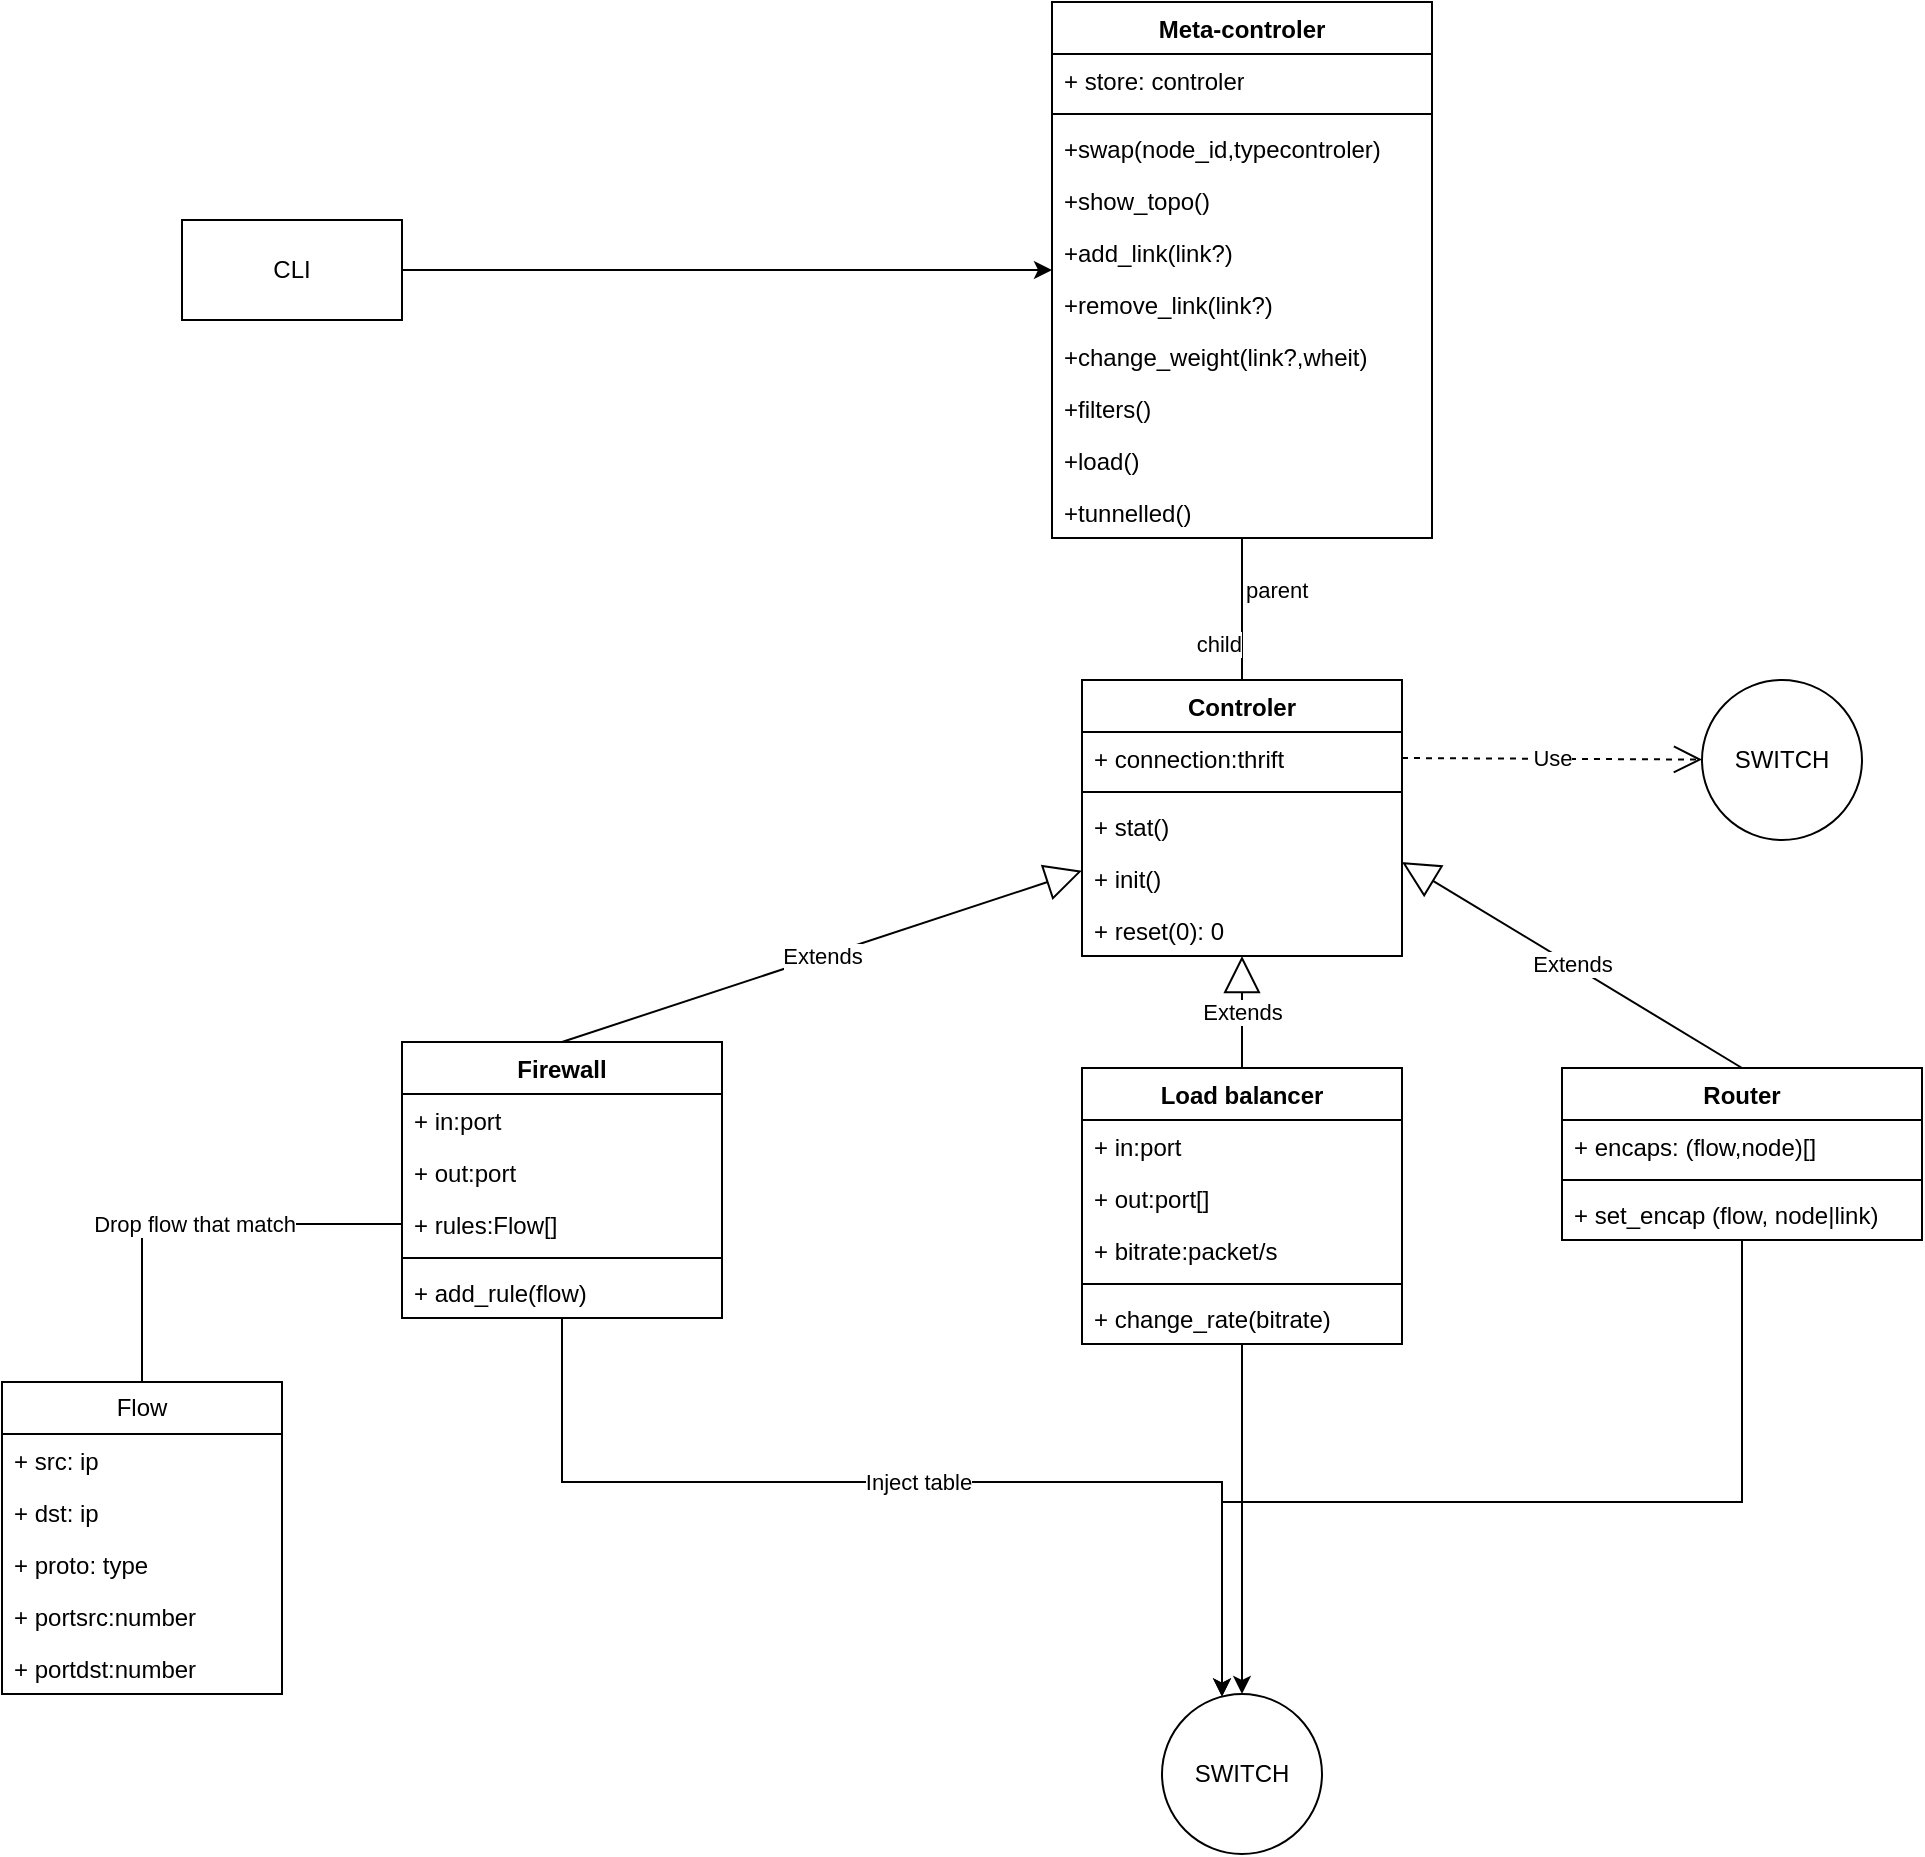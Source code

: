 <mxfile version="22.1.15" type="device">
  <diagram name="Page-1" id="mjf4j6tV2Rkin2G509Ff">
    <mxGraphModel dx="2497" dy="2020" grid="1" gridSize="10" guides="1" tooltips="1" connect="1" arrows="1" fold="1" page="1" pageScale="1" pageWidth="850" pageHeight="1100" math="0" shadow="0">
      <root>
        <mxCell id="0" />
        <mxCell id="1" parent="0" />
        <mxCell id="SbCfVzSeFVcJPsJ953uN-68" value="Inject table" style="edgeStyle=orthogonalEdgeStyle;rounded=0;orthogonalLoop=1;jettySize=auto;html=1;" edge="1" parent="1" source="SbCfVzSeFVcJPsJ953uN-7" target="SbCfVzSeFVcJPsJ953uN-62">
          <mxGeometry relative="1" as="geometry">
            <Array as="points">
              <mxPoint x="70" y="600" />
              <mxPoint x="400" y="600" />
            </Array>
          </mxGeometry>
        </mxCell>
        <mxCell id="SbCfVzSeFVcJPsJ953uN-7" value="Firewall" style="swimlane;fontStyle=1;align=center;verticalAlign=top;childLayout=stackLayout;horizontal=1;startSize=26;horizontalStack=0;resizeParent=1;resizeParentMax=0;resizeLast=0;collapsible=1;marginBottom=0;whiteSpace=wrap;html=1;" vertex="1" parent="1">
          <mxGeometry x="-10" y="380" width="160" height="138" as="geometry" />
        </mxCell>
        <mxCell id="SbCfVzSeFVcJPsJ953uN-44" value="+ in:port" style="text;strokeColor=none;fillColor=none;align=left;verticalAlign=top;spacingLeft=4;spacingRight=4;overflow=hidden;rotatable=0;points=[[0,0.5],[1,0.5]];portConstraint=eastwest;whiteSpace=wrap;html=1;" vertex="1" parent="SbCfVzSeFVcJPsJ953uN-7">
          <mxGeometry y="26" width="160" height="26" as="geometry" />
        </mxCell>
        <mxCell id="SbCfVzSeFVcJPsJ953uN-45" value="+ out:port" style="text;strokeColor=none;fillColor=none;align=left;verticalAlign=top;spacingLeft=4;spacingRight=4;overflow=hidden;rotatable=0;points=[[0,0.5],[1,0.5]];portConstraint=eastwest;whiteSpace=wrap;html=1;" vertex="1" parent="SbCfVzSeFVcJPsJ953uN-7">
          <mxGeometry y="52" width="160" height="26" as="geometry" />
        </mxCell>
        <mxCell id="SbCfVzSeFVcJPsJ953uN-8" value="+ rules:Flow[]" style="text;strokeColor=none;fillColor=none;align=left;verticalAlign=top;spacingLeft=4;spacingRight=4;overflow=hidden;rotatable=0;points=[[0,0.5],[1,0.5]];portConstraint=eastwest;whiteSpace=wrap;html=1;" vertex="1" parent="SbCfVzSeFVcJPsJ953uN-7">
          <mxGeometry y="78" width="160" height="26" as="geometry" />
        </mxCell>
        <mxCell id="SbCfVzSeFVcJPsJ953uN-9" value="" style="line;strokeWidth=1;fillColor=none;align=left;verticalAlign=middle;spacingTop=-1;spacingLeft=3;spacingRight=3;rotatable=0;labelPosition=right;points=[];portConstraint=eastwest;strokeColor=inherit;" vertex="1" parent="SbCfVzSeFVcJPsJ953uN-7">
          <mxGeometry y="104" width="160" height="8" as="geometry" />
        </mxCell>
        <mxCell id="SbCfVzSeFVcJPsJ953uN-72" value="+ add_rule(flow)" style="text;strokeColor=none;fillColor=none;align=left;verticalAlign=top;spacingLeft=4;spacingRight=4;overflow=hidden;rotatable=0;points=[[0,0.5],[1,0.5]];portConstraint=eastwest;whiteSpace=wrap;html=1;" vertex="1" parent="SbCfVzSeFVcJPsJ953uN-7">
          <mxGeometry y="112" width="160" height="26" as="geometry" />
        </mxCell>
        <mxCell id="SbCfVzSeFVcJPsJ953uN-14" value="&lt;div&gt;Meta-controler&lt;/div&gt;" style="swimlane;fontStyle=1;align=center;verticalAlign=top;childLayout=stackLayout;horizontal=1;startSize=26;horizontalStack=0;resizeParent=1;resizeParentMax=0;resizeLast=0;collapsible=1;marginBottom=0;whiteSpace=wrap;html=1;" vertex="1" parent="1">
          <mxGeometry x="315" y="-140" width="190" height="268" as="geometry" />
        </mxCell>
        <mxCell id="SbCfVzSeFVcJPsJ953uN-15" value="+ store: controler" style="text;strokeColor=none;fillColor=none;align=left;verticalAlign=top;spacingLeft=4;spacingRight=4;overflow=hidden;rotatable=0;points=[[0,0.5],[1,0.5]];portConstraint=eastwest;whiteSpace=wrap;html=1;" vertex="1" parent="SbCfVzSeFVcJPsJ953uN-14">
          <mxGeometry y="26" width="190" height="26" as="geometry" />
        </mxCell>
        <mxCell id="SbCfVzSeFVcJPsJ953uN-16" value="" style="line;strokeWidth=1;fillColor=none;align=left;verticalAlign=middle;spacingTop=-1;spacingLeft=3;spacingRight=3;rotatable=0;labelPosition=right;points=[];portConstraint=eastwest;strokeColor=inherit;" vertex="1" parent="SbCfVzSeFVcJPsJ953uN-14">
          <mxGeometry y="52" width="190" height="8" as="geometry" />
        </mxCell>
        <mxCell id="SbCfVzSeFVcJPsJ953uN-17" value="+swap(node_id,typecontroler) " style="text;strokeColor=none;fillColor=none;align=left;verticalAlign=top;spacingLeft=4;spacingRight=4;overflow=hidden;rotatable=0;points=[[0,0.5],[1,0.5]];portConstraint=eastwest;whiteSpace=wrap;html=1;" vertex="1" parent="SbCfVzSeFVcJPsJ953uN-14">
          <mxGeometry y="60" width="190" height="26" as="geometry" />
        </mxCell>
        <mxCell id="SbCfVzSeFVcJPsJ953uN-76" value="+show_topo() " style="text;strokeColor=none;fillColor=none;align=left;verticalAlign=top;spacingLeft=4;spacingRight=4;overflow=hidden;rotatable=0;points=[[0,0.5],[1,0.5]];portConstraint=eastwest;whiteSpace=wrap;html=1;" vertex="1" parent="SbCfVzSeFVcJPsJ953uN-14">
          <mxGeometry y="86" width="190" height="26" as="geometry" />
        </mxCell>
        <mxCell id="SbCfVzSeFVcJPsJ953uN-82" value="+add_link(link?) " style="text;strokeColor=none;fillColor=none;align=left;verticalAlign=top;spacingLeft=4;spacingRight=4;overflow=hidden;rotatable=0;points=[[0,0.5],[1,0.5]];portConstraint=eastwest;whiteSpace=wrap;html=1;" vertex="1" parent="SbCfVzSeFVcJPsJ953uN-14">
          <mxGeometry y="112" width="190" height="26" as="geometry" />
        </mxCell>
        <mxCell id="SbCfVzSeFVcJPsJ953uN-83" value="+remove_link(link?) " style="text;strokeColor=none;fillColor=none;align=left;verticalAlign=top;spacingLeft=4;spacingRight=4;overflow=hidden;rotatable=0;points=[[0,0.5],[1,0.5]];portConstraint=eastwest;whiteSpace=wrap;html=1;" vertex="1" parent="SbCfVzSeFVcJPsJ953uN-14">
          <mxGeometry y="138" width="190" height="26" as="geometry" />
        </mxCell>
        <mxCell id="SbCfVzSeFVcJPsJ953uN-84" value="+change_weight(link?,wheit) " style="text;strokeColor=none;fillColor=none;align=left;verticalAlign=top;spacingLeft=4;spacingRight=4;overflow=hidden;rotatable=0;points=[[0,0.5],[1,0.5]];portConstraint=eastwest;whiteSpace=wrap;html=1;" vertex="1" parent="SbCfVzSeFVcJPsJ953uN-14">
          <mxGeometry y="164" width="190" height="26" as="geometry" />
        </mxCell>
        <mxCell id="SbCfVzSeFVcJPsJ953uN-85" value="+filters() " style="text;strokeColor=none;fillColor=none;align=left;verticalAlign=top;spacingLeft=4;spacingRight=4;overflow=hidden;rotatable=0;points=[[0,0.5],[1,0.5]];portConstraint=eastwest;whiteSpace=wrap;html=1;" vertex="1" parent="SbCfVzSeFVcJPsJ953uN-14">
          <mxGeometry y="190" width="190" height="26" as="geometry" />
        </mxCell>
        <mxCell id="SbCfVzSeFVcJPsJ953uN-86" value="+load() " style="text;strokeColor=none;fillColor=none;align=left;verticalAlign=top;spacingLeft=4;spacingRight=4;overflow=hidden;rotatable=0;points=[[0,0.5],[1,0.5]];portConstraint=eastwest;whiteSpace=wrap;html=1;" vertex="1" parent="SbCfVzSeFVcJPsJ953uN-14">
          <mxGeometry y="216" width="190" height="26" as="geometry" />
        </mxCell>
        <mxCell id="SbCfVzSeFVcJPsJ953uN-87" value="+tunnelled() " style="text;strokeColor=none;fillColor=none;align=left;verticalAlign=top;spacingLeft=4;spacingRight=4;overflow=hidden;rotatable=0;points=[[0,0.5],[1,0.5]];portConstraint=eastwest;whiteSpace=wrap;html=1;" vertex="1" parent="SbCfVzSeFVcJPsJ953uN-14">
          <mxGeometry y="242" width="190" height="26" as="geometry" />
        </mxCell>
        <mxCell id="SbCfVzSeFVcJPsJ953uN-74" style="edgeStyle=orthogonalEdgeStyle;rounded=0;orthogonalLoop=1;jettySize=auto;html=1;" edge="1" parent="1" source="SbCfVzSeFVcJPsJ953uN-18" target="SbCfVzSeFVcJPsJ953uN-62">
          <mxGeometry relative="1" as="geometry" />
        </mxCell>
        <mxCell id="SbCfVzSeFVcJPsJ953uN-18" value="Load balancer" style="swimlane;fontStyle=1;align=center;verticalAlign=top;childLayout=stackLayout;horizontal=1;startSize=26;horizontalStack=0;resizeParent=1;resizeParentMax=0;resizeLast=0;collapsible=1;marginBottom=0;whiteSpace=wrap;html=1;" vertex="1" parent="1">
          <mxGeometry x="330" y="393" width="160" height="138" as="geometry" />
        </mxCell>
        <mxCell id="SbCfVzSeFVcJPsJ953uN-19" value="+ in:port" style="text;strokeColor=none;fillColor=none;align=left;verticalAlign=top;spacingLeft=4;spacingRight=4;overflow=hidden;rotatable=0;points=[[0,0.5],[1,0.5]];portConstraint=eastwest;whiteSpace=wrap;html=1;" vertex="1" parent="SbCfVzSeFVcJPsJ953uN-18">
          <mxGeometry y="26" width="160" height="26" as="geometry" />
        </mxCell>
        <mxCell id="SbCfVzSeFVcJPsJ953uN-61" value="+ out:port[]" style="text;strokeColor=none;fillColor=none;align=left;verticalAlign=top;spacingLeft=4;spacingRight=4;overflow=hidden;rotatable=0;points=[[0,0.5],[1,0.5]];portConstraint=eastwest;whiteSpace=wrap;html=1;" vertex="1" parent="SbCfVzSeFVcJPsJ953uN-18">
          <mxGeometry y="52" width="160" height="26" as="geometry" />
        </mxCell>
        <mxCell id="SbCfVzSeFVcJPsJ953uN-65" value="+ bitrate:packet/s" style="text;strokeColor=none;fillColor=none;align=left;verticalAlign=top;spacingLeft=4;spacingRight=4;overflow=hidden;rotatable=0;points=[[0,0.5],[1,0.5]];portConstraint=eastwest;whiteSpace=wrap;html=1;" vertex="1" parent="SbCfVzSeFVcJPsJ953uN-18">
          <mxGeometry y="78" width="160" height="26" as="geometry" />
        </mxCell>
        <mxCell id="SbCfVzSeFVcJPsJ953uN-20" value="" style="line;strokeWidth=1;fillColor=none;align=left;verticalAlign=middle;spacingTop=-1;spacingLeft=3;spacingRight=3;rotatable=0;labelPosition=right;points=[];portConstraint=eastwest;strokeColor=inherit;" vertex="1" parent="SbCfVzSeFVcJPsJ953uN-18">
          <mxGeometry y="104" width="160" height="8" as="geometry" />
        </mxCell>
        <mxCell id="SbCfVzSeFVcJPsJ953uN-73" value="+ change_rate(bitrate)" style="text;strokeColor=none;fillColor=none;align=left;verticalAlign=top;spacingLeft=4;spacingRight=4;overflow=hidden;rotatable=0;points=[[0,0.5],[1,0.5]];portConstraint=eastwest;whiteSpace=wrap;html=1;" vertex="1" parent="SbCfVzSeFVcJPsJ953uN-18">
          <mxGeometry y="112" width="160" height="26" as="geometry" />
        </mxCell>
        <mxCell id="SbCfVzSeFVcJPsJ953uN-92" style="edgeStyle=orthogonalEdgeStyle;rounded=0;orthogonalLoop=1;jettySize=auto;html=1;" edge="1" parent="1" source="SbCfVzSeFVcJPsJ953uN-22" target="SbCfVzSeFVcJPsJ953uN-62">
          <mxGeometry relative="1" as="geometry">
            <Array as="points">
              <mxPoint x="660" y="610" />
              <mxPoint x="400" y="610" />
            </Array>
          </mxGeometry>
        </mxCell>
        <mxCell id="SbCfVzSeFVcJPsJ953uN-22" value="Router" style="swimlane;fontStyle=1;align=center;verticalAlign=top;childLayout=stackLayout;horizontal=1;startSize=26;horizontalStack=0;resizeParent=1;resizeParentMax=0;resizeLast=0;collapsible=1;marginBottom=0;whiteSpace=wrap;html=1;" vertex="1" parent="1">
          <mxGeometry x="570" y="393" width="180" height="86" as="geometry" />
        </mxCell>
        <mxCell id="SbCfVzSeFVcJPsJ953uN-23" value="+ encaps: (flow,node)[]" style="text;strokeColor=none;fillColor=none;align=left;verticalAlign=top;spacingLeft=4;spacingRight=4;overflow=hidden;rotatable=0;points=[[0,0.5],[1,0.5]];portConstraint=eastwest;whiteSpace=wrap;html=1;" vertex="1" parent="SbCfVzSeFVcJPsJ953uN-22">
          <mxGeometry y="26" width="180" height="26" as="geometry" />
        </mxCell>
        <mxCell id="SbCfVzSeFVcJPsJ953uN-24" value="" style="line;strokeWidth=1;fillColor=none;align=left;verticalAlign=middle;spacingTop=-1;spacingLeft=3;spacingRight=3;rotatable=0;labelPosition=right;points=[];portConstraint=eastwest;strokeColor=inherit;" vertex="1" parent="SbCfVzSeFVcJPsJ953uN-22">
          <mxGeometry y="52" width="180" height="8" as="geometry" />
        </mxCell>
        <mxCell id="SbCfVzSeFVcJPsJ953uN-25" value="+ set_encap (flow, node|link)" style="text;strokeColor=none;fillColor=none;align=left;verticalAlign=top;spacingLeft=4;spacingRight=4;overflow=hidden;rotatable=0;points=[[0,0.5],[1,0.5]];portConstraint=eastwest;whiteSpace=wrap;html=1;" vertex="1" parent="SbCfVzSeFVcJPsJ953uN-22">
          <mxGeometry y="60" width="180" height="26" as="geometry" />
        </mxCell>
        <mxCell id="SbCfVzSeFVcJPsJ953uN-26" value="Controler" style="swimlane;fontStyle=1;align=center;verticalAlign=top;childLayout=stackLayout;horizontal=1;startSize=26;horizontalStack=0;resizeParent=1;resizeParentMax=0;resizeLast=0;collapsible=1;marginBottom=0;whiteSpace=wrap;html=1;" vertex="1" parent="1">
          <mxGeometry x="330" y="199" width="160" height="138" as="geometry" />
        </mxCell>
        <mxCell id="SbCfVzSeFVcJPsJ953uN-27" value="+ connection:thrift" style="text;strokeColor=none;fillColor=none;align=left;verticalAlign=top;spacingLeft=4;spacingRight=4;overflow=hidden;rotatable=0;points=[[0,0.5],[1,0.5]];portConstraint=eastwest;whiteSpace=wrap;html=1;" vertex="1" parent="SbCfVzSeFVcJPsJ953uN-26">
          <mxGeometry y="26" width="160" height="26" as="geometry" />
        </mxCell>
        <mxCell id="SbCfVzSeFVcJPsJ953uN-28" value="" style="line;strokeWidth=1;fillColor=none;align=left;verticalAlign=middle;spacingTop=-1;spacingLeft=3;spacingRight=3;rotatable=0;labelPosition=right;points=[];portConstraint=eastwest;strokeColor=inherit;" vertex="1" parent="SbCfVzSeFVcJPsJ953uN-26">
          <mxGeometry y="52" width="160" height="8" as="geometry" />
        </mxCell>
        <mxCell id="SbCfVzSeFVcJPsJ953uN-29" value="+ stat()" style="text;strokeColor=none;fillColor=none;align=left;verticalAlign=top;spacingLeft=4;spacingRight=4;overflow=hidden;rotatable=0;points=[[0,0.5],[1,0.5]];portConstraint=eastwest;whiteSpace=wrap;html=1;" vertex="1" parent="SbCfVzSeFVcJPsJ953uN-26">
          <mxGeometry y="60" width="160" height="26" as="geometry" />
        </mxCell>
        <mxCell id="SbCfVzSeFVcJPsJ953uN-91" value="+ init()" style="text;strokeColor=none;fillColor=none;align=left;verticalAlign=top;spacingLeft=4;spacingRight=4;overflow=hidden;rotatable=0;points=[[0,0.5],[1,0.5]];portConstraint=eastwest;whiteSpace=wrap;html=1;" vertex="1" parent="SbCfVzSeFVcJPsJ953uN-26">
          <mxGeometry y="86" width="160" height="26" as="geometry" />
        </mxCell>
        <mxCell id="SbCfVzSeFVcJPsJ953uN-90" value="+ reset(0): 0" style="text;strokeColor=none;fillColor=none;align=left;verticalAlign=top;spacingLeft=4;spacingRight=4;overflow=hidden;rotatable=0;points=[[0,0.5],[1,0.5]];portConstraint=eastwest;whiteSpace=wrap;html=1;" vertex="1" parent="SbCfVzSeFVcJPsJ953uN-26">
          <mxGeometry y="112" width="160" height="26" as="geometry" />
        </mxCell>
        <mxCell id="SbCfVzSeFVcJPsJ953uN-32" value="SWITCH" style="ellipse;whiteSpace=wrap;html=1;aspect=fixed;" vertex="1" parent="1">
          <mxGeometry x="640" y="199" width="80" height="80" as="geometry" />
        </mxCell>
        <mxCell id="SbCfVzSeFVcJPsJ953uN-35" value="Extends" style="endArrow=block;endSize=16;endFill=0;html=1;rounded=0;exitX=0.5;exitY=0;exitDx=0;exitDy=0;" edge="1" parent="1" source="SbCfVzSeFVcJPsJ953uN-7" target="SbCfVzSeFVcJPsJ953uN-26">
          <mxGeometry width="160" relative="1" as="geometry">
            <mxPoint x="265" y="150" as="sourcePoint" />
            <mxPoint x="425" y="150" as="targetPoint" />
          </mxGeometry>
        </mxCell>
        <mxCell id="SbCfVzSeFVcJPsJ953uN-36" value="Extends" style="endArrow=block;endSize=16;endFill=0;html=1;rounded=0;exitX=0.5;exitY=0;exitDx=0;exitDy=0;" edge="1" parent="1" source="SbCfVzSeFVcJPsJ953uN-18" target="SbCfVzSeFVcJPsJ953uN-26">
          <mxGeometry width="160" relative="1" as="geometry">
            <mxPoint x="240" y="434" as="sourcePoint" />
            <mxPoint x="430" y="320" as="targetPoint" />
          </mxGeometry>
        </mxCell>
        <mxCell id="SbCfVzSeFVcJPsJ953uN-37" value="" style="endArrow=none;html=1;edgeStyle=orthogonalEdgeStyle;rounded=0;exitX=0.5;exitY=1;exitDx=0;exitDy=0;entryX=0.5;entryY=0;entryDx=0;entryDy=0;" edge="1" parent="1" source="SbCfVzSeFVcJPsJ953uN-14" target="SbCfVzSeFVcJPsJ953uN-26">
          <mxGeometry relative="1" as="geometry">
            <mxPoint x="80" y="250" as="sourcePoint" />
            <mxPoint x="240" y="250" as="targetPoint" />
          </mxGeometry>
        </mxCell>
        <mxCell id="SbCfVzSeFVcJPsJ953uN-38" value="parent" style="edgeLabel;resizable=0;html=1;align=left;verticalAlign=bottom;" connectable="0" vertex="1" parent="SbCfVzSeFVcJPsJ953uN-37">
          <mxGeometry x="-1" relative="1" as="geometry">
            <mxPoint y="34" as="offset" />
          </mxGeometry>
        </mxCell>
        <mxCell id="SbCfVzSeFVcJPsJ953uN-39" value="child" style="edgeLabel;resizable=0;html=1;align=right;verticalAlign=bottom;" connectable="0" vertex="1" parent="SbCfVzSeFVcJPsJ953uN-37">
          <mxGeometry x="1" relative="1" as="geometry">
            <mxPoint y="-10" as="offset" />
          </mxGeometry>
        </mxCell>
        <mxCell id="SbCfVzSeFVcJPsJ953uN-40" value="Extends" style="endArrow=block;endSize=16;endFill=0;html=1;rounded=0;exitX=0.5;exitY=0;exitDx=0;exitDy=0;" edge="1" parent="1" source="SbCfVzSeFVcJPsJ953uN-22">
          <mxGeometry width="160" relative="1" as="geometry">
            <mxPoint x="598" y="391" as="sourcePoint" />
            <mxPoint x="490" y="290" as="targetPoint" />
          </mxGeometry>
        </mxCell>
        <mxCell id="SbCfVzSeFVcJPsJ953uN-41" value="Use" style="endArrow=open;endSize=12;dashed=1;html=1;rounded=0;exitX=1;exitY=0.5;exitDx=0;exitDy=0;" edge="1" parent="1" source="SbCfVzSeFVcJPsJ953uN-27" target="SbCfVzSeFVcJPsJ953uN-32">
          <mxGeometry width="160" relative="1" as="geometry">
            <mxPoint x="580" y="540" as="sourcePoint" />
            <mxPoint x="500" y="590" as="targetPoint" />
          </mxGeometry>
        </mxCell>
        <mxCell id="SbCfVzSeFVcJPsJ953uN-46" value="Flow" style="swimlane;fontStyle=0;childLayout=stackLayout;horizontal=1;startSize=26;fillColor=none;horizontalStack=0;resizeParent=1;resizeParentMax=0;resizeLast=0;collapsible=1;marginBottom=0;whiteSpace=wrap;html=1;" vertex="1" parent="1">
          <mxGeometry x="-210" y="550" width="140" height="156" as="geometry" />
        </mxCell>
        <mxCell id="SbCfVzSeFVcJPsJ953uN-47" value="+ src: ip" style="text;strokeColor=none;fillColor=none;align=left;verticalAlign=top;spacingLeft=4;spacingRight=4;overflow=hidden;rotatable=0;points=[[0,0.5],[1,0.5]];portConstraint=eastwest;whiteSpace=wrap;html=1;" vertex="1" parent="SbCfVzSeFVcJPsJ953uN-46">
          <mxGeometry y="26" width="140" height="26" as="geometry" />
        </mxCell>
        <mxCell id="SbCfVzSeFVcJPsJ953uN-48" value="+ dst: ip" style="text;strokeColor=none;fillColor=none;align=left;verticalAlign=top;spacingLeft=4;spacingRight=4;overflow=hidden;rotatable=0;points=[[0,0.5],[1,0.5]];portConstraint=eastwest;whiteSpace=wrap;html=1;" vertex="1" parent="SbCfVzSeFVcJPsJ953uN-46">
          <mxGeometry y="52" width="140" height="26" as="geometry" />
        </mxCell>
        <mxCell id="SbCfVzSeFVcJPsJ953uN-49" value="+ proto: type" style="text;strokeColor=none;fillColor=none;align=left;verticalAlign=top;spacingLeft=4;spacingRight=4;overflow=hidden;rotatable=0;points=[[0,0.5],[1,0.5]];portConstraint=eastwest;whiteSpace=wrap;html=1;" vertex="1" parent="SbCfVzSeFVcJPsJ953uN-46">
          <mxGeometry y="78" width="140" height="26" as="geometry" />
        </mxCell>
        <mxCell id="SbCfVzSeFVcJPsJ953uN-58" value="+ portsrc:number" style="text;strokeColor=none;fillColor=none;align=left;verticalAlign=top;spacingLeft=4;spacingRight=4;overflow=hidden;rotatable=0;points=[[0,0.5],[1,0.5]];portConstraint=eastwest;whiteSpace=wrap;html=1;" vertex="1" parent="SbCfVzSeFVcJPsJ953uN-46">
          <mxGeometry y="104" width="140" height="26" as="geometry" />
        </mxCell>
        <mxCell id="SbCfVzSeFVcJPsJ953uN-59" value="+ portdst:number" style="text;strokeColor=none;fillColor=none;align=left;verticalAlign=top;spacingLeft=4;spacingRight=4;overflow=hidden;rotatable=0;points=[[0,0.5],[1,0.5]];portConstraint=eastwest;whiteSpace=wrap;html=1;" vertex="1" parent="SbCfVzSeFVcJPsJ953uN-46">
          <mxGeometry y="130" width="140" height="26" as="geometry" />
        </mxCell>
        <mxCell id="SbCfVzSeFVcJPsJ953uN-57" value="Drop flow that match" style="edgeStyle=orthogonalEdgeStyle;rounded=0;orthogonalLoop=1;jettySize=auto;html=1;entryX=0.5;entryY=0;entryDx=0;entryDy=0;endArrow=none;endFill=0;" edge="1" parent="1" source="SbCfVzSeFVcJPsJ953uN-8" target="SbCfVzSeFVcJPsJ953uN-46">
          <mxGeometry relative="1" as="geometry" />
        </mxCell>
        <mxCell id="SbCfVzSeFVcJPsJ953uN-62" value="SWITCH" style="ellipse;whiteSpace=wrap;html=1;aspect=fixed;" vertex="1" parent="1">
          <mxGeometry x="370" y="706" width="80" height="80" as="geometry" />
        </mxCell>
        <mxCell id="SbCfVzSeFVcJPsJ953uN-81" style="edgeStyle=orthogonalEdgeStyle;rounded=0;orthogonalLoop=1;jettySize=auto;html=1;exitX=1;exitY=0.5;exitDx=0;exitDy=0;" edge="1" parent="1" source="SbCfVzSeFVcJPsJ953uN-78" target="SbCfVzSeFVcJPsJ953uN-14">
          <mxGeometry relative="1" as="geometry" />
        </mxCell>
        <mxCell id="SbCfVzSeFVcJPsJ953uN-78" value="CLI" style="html=1;whiteSpace=wrap;" vertex="1" parent="1">
          <mxGeometry x="-120" y="-31" width="110" height="50" as="geometry" />
        </mxCell>
      </root>
    </mxGraphModel>
  </diagram>
</mxfile>
